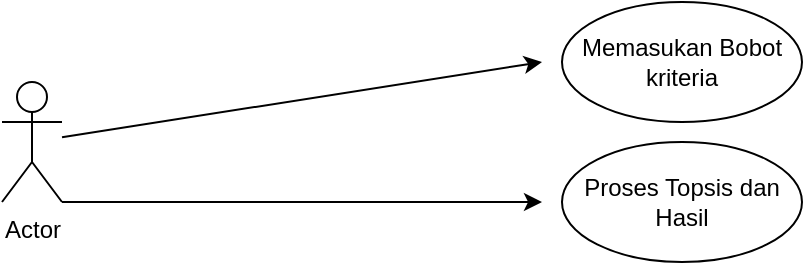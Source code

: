 <mxfile version="16.2.7" type="google"><diagram id="xCAMtAE8B6dhv4PaoOll" name="Halaman-1"><mxGraphModel dx="754" dy="414" grid="1" gridSize="10" guides="1" tooltips="1" connect="1" arrows="1" fold="1" page="1" pageScale="1" pageWidth="850" pageHeight="1100" math="0" shadow="0"><root><mxCell id="0"/><mxCell id="1" parent="0"/><mxCell id="SWmD4cqMdndf1XJC8D72-1" value="Actor" style="shape=umlActor;verticalLabelPosition=bottom;verticalAlign=top;html=1;outlineConnect=0;" vertex="1" parent="1"><mxGeometry x="210" y="130" width="30" height="60" as="geometry"/></mxCell><mxCell id="SWmD4cqMdndf1XJC8D72-2" value="Memasukan Bobot kriteria" style="ellipse;whiteSpace=wrap;html=1;" vertex="1" parent="1"><mxGeometry x="490" y="90" width="120" height="60" as="geometry"/></mxCell><mxCell id="SWmD4cqMdndf1XJC8D72-3" value="Proses Topsis dan Hasil" style="ellipse;whiteSpace=wrap;html=1;" vertex="1" parent="1"><mxGeometry x="490" y="160" width="120" height="60" as="geometry"/></mxCell><mxCell id="SWmD4cqMdndf1XJC8D72-4" value="" style="endArrow=classic;html=1;rounded=0;" edge="1" parent="1" source="SWmD4cqMdndf1XJC8D72-1"><mxGeometry width="50" height="50" relative="1" as="geometry"><mxPoint x="360" y="240" as="sourcePoint"/><mxPoint x="480" y="120" as="targetPoint"/></mxGeometry></mxCell><mxCell id="SWmD4cqMdndf1XJC8D72-5" value="" style="endArrow=classic;html=1;rounded=0;exitX=1;exitY=1;exitDx=0;exitDy=0;exitPerimeter=0;" edge="1" parent="1" source="SWmD4cqMdndf1XJC8D72-1"><mxGeometry width="50" height="50" relative="1" as="geometry"><mxPoint x="360" y="240" as="sourcePoint"/><mxPoint x="480" y="190" as="targetPoint"/></mxGeometry></mxCell></root></mxGraphModel></diagram></mxfile>
